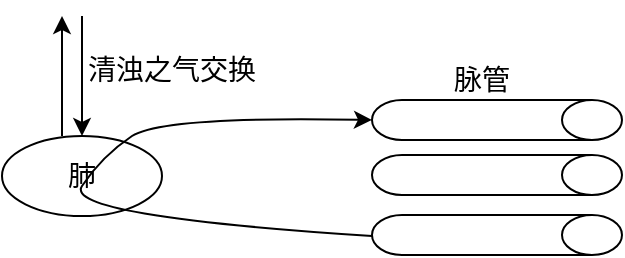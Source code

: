 <mxfile version="23.1.6" type="github">
  <diagram name="第 1 页" id="1hLsykektizqz7VEqxnx">
    <mxGraphModel dx="1050" dy="557" grid="1" gridSize="10" guides="1" tooltips="1" connect="1" arrows="1" fold="1" page="1" pageScale="1" pageWidth="827" pageHeight="1169" math="0" shadow="0">
      <root>
        <mxCell id="0" />
        <mxCell id="1" parent="0" />
        <mxCell id="qwoRVTNMz4L9As0gr5nr-1" value="肺" style="ellipse;whiteSpace=wrap;html=1;fontSize=14;" vertex="1" parent="1">
          <mxGeometry x="120" y="160" width="80" height="40" as="geometry" />
        </mxCell>
        <mxCell id="qwoRVTNMz4L9As0gr5nr-5" value="" style="group" vertex="1" connectable="0" parent="1">
          <mxGeometry x="305" y="142" width="125" height="77.5" as="geometry" />
        </mxCell>
        <mxCell id="qwoRVTNMz4L9As0gr5nr-2" value="" style="shape=cylinder3;whiteSpace=wrap;html=1;boundedLbl=1;backgroundOutline=1;size=15;rotation=90;" vertex="1" parent="qwoRVTNMz4L9As0gr5nr-5">
          <mxGeometry x="52.5" y="-52.5" width="20" height="125" as="geometry" />
        </mxCell>
        <mxCell id="qwoRVTNMz4L9As0gr5nr-3" value="" style="shape=cylinder3;whiteSpace=wrap;html=1;boundedLbl=1;backgroundOutline=1;size=15;rotation=90;" vertex="1" parent="qwoRVTNMz4L9As0gr5nr-5">
          <mxGeometry x="52.5" y="-25" width="20" height="125" as="geometry" />
        </mxCell>
        <mxCell id="qwoRVTNMz4L9As0gr5nr-4" value="" style="shape=cylinder3;whiteSpace=wrap;html=1;boundedLbl=1;backgroundOutline=1;size=15;rotation=90;" vertex="1" parent="qwoRVTNMz4L9As0gr5nr-5">
          <mxGeometry x="52.5" y="5" width="20" height="125" as="geometry" />
        </mxCell>
        <mxCell id="qwoRVTNMz4L9As0gr5nr-7" value="脉管" style="text;html=1;align=center;verticalAlign=middle;whiteSpace=wrap;rounded=0;fontSize=14;" vertex="1" parent="1">
          <mxGeometry x="330" y="117" width="60" height="30" as="geometry" />
        </mxCell>
        <mxCell id="qwoRVTNMz4L9As0gr5nr-8" value="" style="endArrow=classic;html=1;rounded=0;" edge="1" parent="1">
          <mxGeometry width="50" height="50" relative="1" as="geometry">
            <mxPoint x="150" y="160" as="sourcePoint" />
            <mxPoint x="150" y="100" as="targetPoint" />
          </mxGeometry>
        </mxCell>
        <mxCell id="qwoRVTNMz4L9As0gr5nr-9" value="" style="endArrow=classic;html=1;rounded=0;" edge="1" parent="1" target="qwoRVTNMz4L9As0gr5nr-1">
          <mxGeometry width="50" height="50" relative="1" as="geometry">
            <mxPoint x="160" y="100" as="sourcePoint" />
            <mxPoint x="220" y="70" as="targetPoint" />
          </mxGeometry>
        </mxCell>
        <mxCell id="qwoRVTNMz4L9As0gr5nr-10" value="清浊之气交换" style="text;html=1;align=center;verticalAlign=middle;whiteSpace=wrap;rounded=0;fontSize=14;" vertex="1" parent="1">
          <mxGeometry x="160" y="112" width="90" height="30" as="geometry" />
        </mxCell>
        <mxCell id="qwoRVTNMz4L9As0gr5nr-12" value="" style="curved=1;endArrow=classic;html=1;rounded=0;entryX=0.5;entryY=1;entryDx=0;entryDy=0;entryPerimeter=0;" edge="1" parent="1" target="qwoRVTNMz4L9As0gr5nr-2">
          <mxGeometry width="50" height="50" relative="1" as="geometry">
            <mxPoint x="305" y="210" as="sourcePoint" />
            <mxPoint x="140" y="260" as="targetPoint" />
            <Array as="points">
              <mxPoint x="150" y="200" />
              <mxPoint x="170" y="170" />
              <mxPoint x="200" y="150" />
            </Array>
          </mxGeometry>
        </mxCell>
      </root>
    </mxGraphModel>
  </diagram>
</mxfile>
